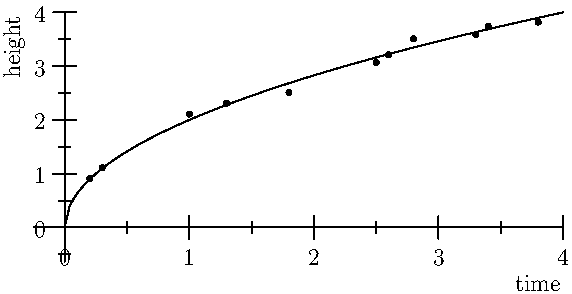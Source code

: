 size(10cm,5cm,IgnoreAspect);
import graph;
yaxis("height",Ticks());
xaxis("time",Ticks());
dot((0.2,0.91));
dot((0.3,1.11));
dot((1,2.11));
dot((1.3,2.31));
dot((1.8,2.51));
dot((2.5,3.07));
dot((2.6,3.21));
dot((2.8,3.51));
dot((3.3,3.59));
dot((3.4,3.74));
dot((3.8,3.82));
real f(real x) {return sqrt(4x);}
draw(graph(f,0,4));
